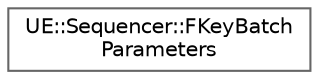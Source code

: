 digraph "Graphical Class Hierarchy"
{
 // INTERACTIVE_SVG=YES
 // LATEX_PDF_SIZE
  bgcolor="transparent";
  edge [fontname=Helvetica,fontsize=10,labelfontname=Helvetica,labelfontsize=10];
  node [fontname=Helvetica,fontsize=10,shape=box,height=0.2,width=0.4];
  rankdir="LR";
  Node0 [id="Node000000",label="UE::Sequencer::FKeyBatch\lParameters",height=0.2,width=0.4,color="grey40", fillcolor="white", style="filled",URL="$db/dbc/structUE_1_1Sequencer_1_1FKeyBatchParameters.html",tooltip=" "];
}
